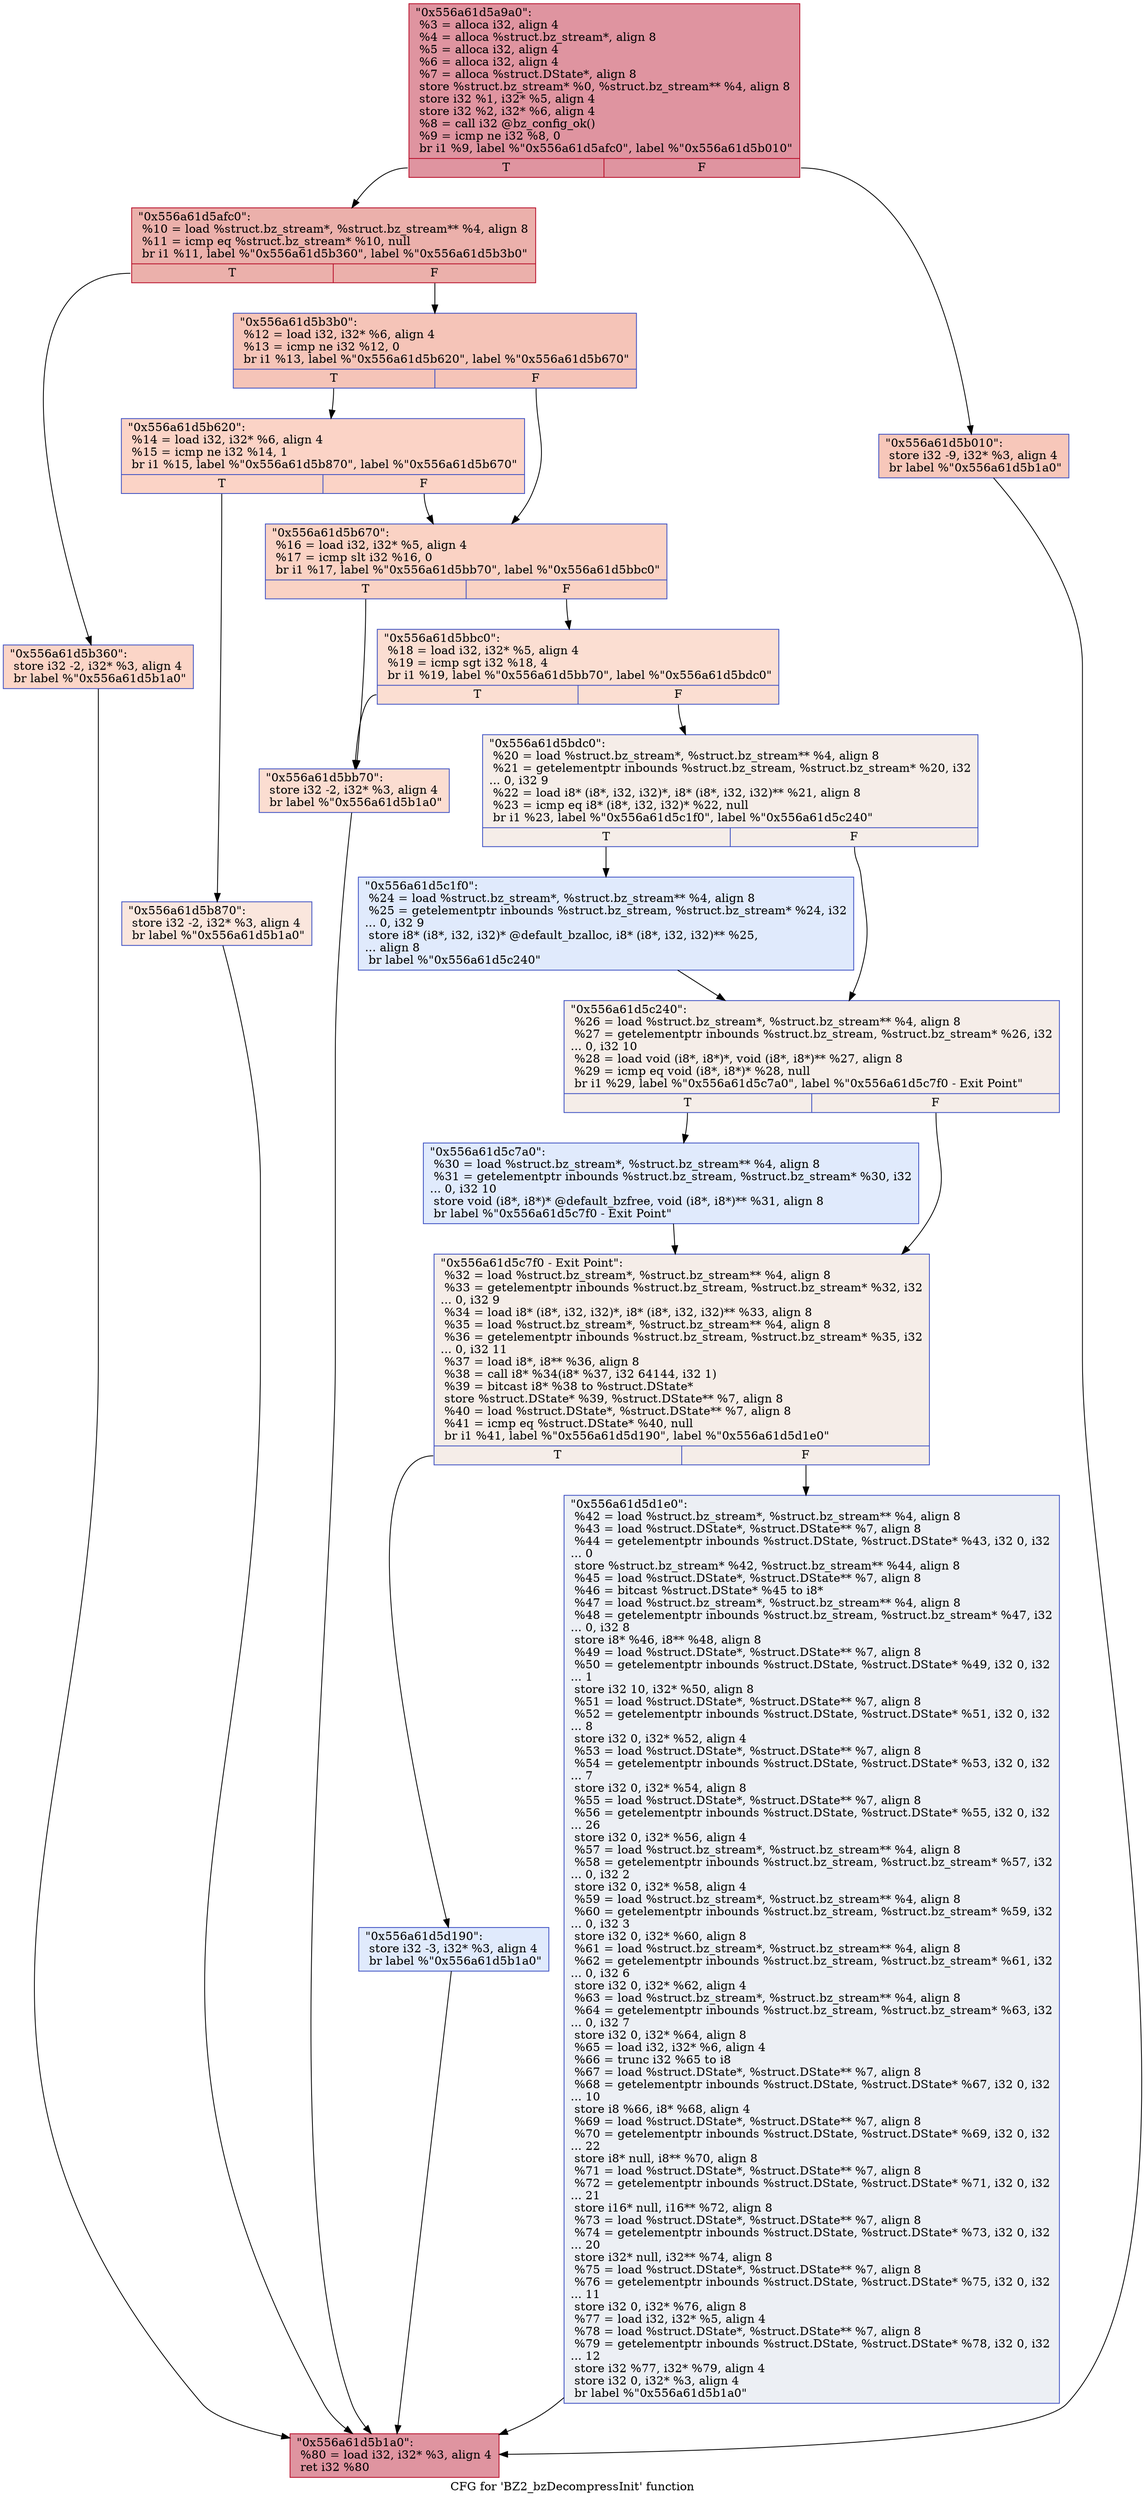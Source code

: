 digraph "CFG for 'BZ2_bzDecompressInit' function" {
	label="CFG for 'BZ2_bzDecompressInit' function";

	Node0x556a61d5a9a0 [shape=record,color="#b70d28ff", style=filled, fillcolor="#b70d2870",label="{\"0x556a61d5a9a0\":\l  %3 = alloca i32, align 4\l  %4 = alloca %struct.bz_stream*, align 8\l  %5 = alloca i32, align 4\l  %6 = alloca i32, align 4\l  %7 = alloca %struct.DState*, align 8\l  store %struct.bz_stream* %0, %struct.bz_stream** %4, align 8\l  store i32 %1, i32* %5, align 4\l  store i32 %2, i32* %6, align 4\l  %8 = call i32 @bz_config_ok()\l  %9 = icmp ne i32 %8, 0\l  br i1 %9, label %\"0x556a61d5afc0\", label %\"0x556a61d5b010\"\l|{<s0>T|<s1>F}}"];
	Node0x556a61d5a9a0:s0 -> Node0x556a61d5afc0;
	Node0x556a61d5a9a0:s1 -> Node0x556a61d5b010;
	Node0x556a61d5b010 [shape=record,color="#3d50c3ff", style=filled, fillcolor="#ec7f6370",label="{\"0x556a61d5b010\":                                 \l  store i32 -9, i32* %3, align 4\l  br label %\"0x556a61d5b1a0\"\l}"];
	Node0x556a61d5b010 -> Node0x556a61d5b1a0;
	Node0x556a61d5afc0 [shape=record,color="#b70d28ff", style=filled, fillcolor="#d24b4070",label="{\"0x556a61d5afc0\":                                 \l  %10 = load %struct.bz_stream*, %struct.bz_stream** %4, align 8\l  %11 = icmp eq %struct.bz_stream* %10, null\l  br i1 %11, label %\"0x556a61d5b360\", label %\"0x556a61d5b3b0\"\l|{<s0>T|<s1>F}}"];
	Node0x556a61d5afc0:s0 -> Node0x556a61d5b360;
	Node0x556a61d5afc0:s1 -> Node0x556a61d5b3b0;
	Node0x556a61d5b360 [shape=record,color="#3d50c3ff", style=filled, fillcolor="#f5a08170",label="{\"0x556a61d5b360\":                                 \l  store i32 -2, i32* %3, align 4\l  br label %\"0x556a61d5b1a0\"\l}"];
	Node0x556a61d5b360 -> Node0x556a61d5b1a0;
	Node0x556a61d5b3b0 [shape=record,color="#3d50c3ff", style=filled, fillcolor="#e97a5f70",label="{\"0x556a61d5b3b0\":                                 \l  %12 = load i32, i32* %6, align 4\l  %13 = icmp ne i32 %12, 0\l  br i1 %13, label %\"0x556a61d5b620\", label %\"0x556a61d5b670\"\l|{<s0>T|<s1>F}}"];
	Node0x556a61d5b3b0:s0 -> Node0x556a61d5b620;
	Node0x556a61d5b3b0:s1 -> Node0x556a61d5b670;
	Node0x556a61d5b620 [shape=record,color="#3d50c3ff", style=filled, fillcolor="#f59c7d70",label="{\"0x556a61d5b620\":                                 \l  %14 = load i32, i32* %6, align 4\l  %15 = icmp ne i32 %14, 1\l  br i1 %15, label %\"0x556a61d5b870\", label %\"0x556a61d5b670\"\l|{<s0>T|<s1>F}}"];
	Node0x556a61d5b620:s0 -> Node0x556a61d5b870;
	Node0x556a61d5b620:s1 -> Node0x556a61d5b670;
	Node0x556a61d5b870 [shape=record,color="#3d50c3ff", style=filled, fillcolor="#f3c7b170",label="{\"0x556a61d5b870\":                                 \l  store i32 -2, i32* %3, align 4\l  br label %\"0x556a61d5b1a0\"\l}"];
	Node0x556a61d5b870 -> Node0x556a61d5b1a0;
	Node0x556a61d5b670 [shape=record,color="#3d50c3ff", style=filled, fillcolor="#f4987a70",label="{\"0x556a61d5b670\":                                 \l  %16 = load i32, i32* %5, align 4\l  %17 = icmp slt i32 %16, 0\l  br i1 %17, label %\"0x556a61d5bb70\", label %\"0x556a61d5bbc0\"\l|{<s0>T|<s1>F}}"];
	Node0x556a61d5b670:s0 -> Node0x556a61d5bb70;
	Node0x556a61d5b670:s1 -> Node0x556a61d5bbc0;
	Node0x556a61d5bbc0 [shape=record,color="#3d50c3ff", style=filled, fillcolor="#f7b59970",label="{\"0x556a61d5bbc0\":                                 \l  %18 = load i32, i32* %5, align 4\l  %19 = icmp sgt i32 %18, 4\l  br i1 %19, label %\"0x556a61d5bb70\", label %\"0x556a61d5bdc0\"\l|{<s0>T|<s1>F}}"];
	Node0x556a61d5bbc0:s0 -> Node0x556a61d5bb70;
	Node0x556a61d5bbc0:s1 -> Node0x556a61d5bdc0;
	Node0x556a61d5bb70 [shape=record,color="#3d50c3ff", style=filled, fillcolor="#f7b39670",label="{\"0x556a61d5bb70\":                                 \l  store i32 -2, i32* %3, align 4\l  br label %\"0x556a61d5b1a0\"\l}"];
	Node0x556a61d5bb70 -> Node0x556a61d5b1a0;
	Node0x556a61d5bdc0 [shape=record,color="#3d50c3ff", style=filled, fillcolor="#e8d6cc70",label="{\"0x556a61d5bdc0\":                                 \l  %20 = load %struct.bz_stream*, %struct.bz_stream** %4, align 8\l  %21 = getelementptr inbounds %struct.bz_stream, %struct.bz_stream* %20, i32\l... 0, i32 9\l  %22 = load i8* (i8*, i32, i32)*, i8* (i8*, i32, i32)** %21, align 8\l  %23 = icmp eq i8* (i8*, i32, i32)* %22, null\l  br i1 %23, label %\"0x556a61d5c1f0\", label %\"0x556a61d5c240\"\l|{<s0>T|<s1>F}}"];
	Node0x556a61d5bdc0:s0 -> Node0x556a61d5c1f0;
	Node0x556a61d5bdc0:s1 -> Node0x556a61d5c240;
	Node0x556a61d5c1f0 [shape=record,color="#3d50c3ff", style=filled, fillcolor="#b9d0f970",label="{\"0x556a61d5c1f0\":                                 \l  %24 = load %struct.bz_stream*, %struct.bz_stream** %4, align 8\l  %25 = getelementptr inbounds %struct.bz_stream, %struct.bz_stream* %24, i32\l... 0, i32 9\l  store i8* (i8*, i32, i32)* @default_bzalloc, i8* (i8*, i32, i32)** %25,\l... align 8\l  br label %\"0x556a61d5c240\"\l}"];
	Node0x556a61d5c1f0 -> Node0x556a61d5c240;
	Node0x556a61d5c240 [shape=record,color="#3d50c3ff", style=filled, fillcolor="#e8d6cc70",label="{\"0x556a61d5c240\":                                 \l  %26 = load %struct.bz_stream*, %struct.bz_stream** %4, align 8\l  %27 = getelementptr inbounds %struct.bz_stream, %struct.bz_stream* %26, i32\l... 0, i32 10\l  %28 = load void (i8*, i8*)*, void (i8*, i8*)** %27, align 8\l  %29 = icmp eq void (i8*, i8*)* %28, null\l  br i1 %29, label %\"0x556a61d5c7a0\", label %\"0x556a61d5c7f0 - Exit Point\"\l|{<s0>T|<s1>F}}"];
	Node0x556a61d5c240:s0 -> Node0x556a61d5c7a0;
	Node0x556a61d5c240:s1 -> Node0x556a61d5c7f0;
	Node0x556a61d5c7a0 [shape=record,color="#3d50c3ff", style=filled, fillcolor="#b9d0f970",label="{\"0x556a61d5c7a0\":                                 \l  %30 = load %struct.bz_stream*, %struct.bz_stream** %4, align 8\l  %31 = getelementptr inbounds %struct.bz_stream, %struct.bz_stream* %30, i32\l... 0, i32 10\l  store void (i8*, i8*)* @default_bzfree, void (i8*, i8*)** %31, align 8\l  br label %\"0x556a61d5c7f0 - Exit Point\"\l}"];
	Node0x556a61d5c7a0 -> Node0x556a61d5c7f0;
	Node0x556a61d5c7f0 [shape=record,color="#3d50c3ff", style=filled, fillcolor="#e8d6cc70",label="{\"0x556a61d5c7f0 - Exit Point\":                    \l  %32 = load %struct.bz_stream*, %struct.bz_stream** %4, align 8\l  %33 = getelementptr inbounds %struct.bz_stream, %struct.bz_stream* %32, i32\l... 0, i32 9\l  %34 = load i8* (i8*, i32, i32)*, i8* (i8*, i32, i32)** %33, align 8\l  %35 = load %struct.bz_stream*, %struct.bz_stream** %4, align 8\l  %36 = getelementptr inbounds %struct.bz_stream, %struct.bz_stream* %35, i32\l... 0, i32 11\l  %37 = load i8*, i8** %36, align 8\l  %38 = call i8* %34(i8* %37, i32 64144, i32 1)\l  %39 = bitcast i8* %38 to %struct.DState*\l  store %struct.DState* %39, %struct.DState** %7, align 8\l  %40 = load %struct.DState*, %struct.DState** %7, align 8\l  %41 = icmp eq %struct.DState* %40, null\l  br i1 %41, label %\"0x556a61d5d190\", label %\"0x556a61d5d1e0\"\l|{<s0>T|<s1>F}}"];
	Node0x556a61d5c7f0:s0 -> Node0x556a61d5d190;
	Node0x556a61d5c7f0:s1 -> Node0x556a61d5d1e0;
	Node0x556a61d5d190 [shape=record,color="#3d50c3ff", style=filled, fillcolor="#b9d0f970",label="{\"0x556a61d5d190\":                                 \l  store i32 -3, i32* %3, align 4\l  br label %\"0x556a61d5b1a0\"\l}"];
	Node0x556a61d5d190 -> Node0x556a61d5b1a0;
	Node0x556a61d5d1e0 [shape=record,color="#3d50c3ff", style=filled, fillcolor="#d4dbe670",label="{\"0x556a61d5d1e0\":                                 \l  %42 = load %struct.bz_stream*, %struct.bz_stream** %4, align 8\l  %43 = load %struct.DState*, %struct.DState** %7, align 8\l  %44 = getelementptr inbounds %struct.DState, %struct.DState* %43, i32 0, i32\l... 0\l  store %struct.bz_stream* %42, %struct.bz_stream** %44, align 8\l  %45 = load %struct.DState*, %struct.DState** %7, align 8\l  %46 = bitcast %struct.DState* %45 to i8*\l  %47 = load %struct.bz_stream*, %struct.bz_stream** %4, align 8\l  %48 = getelementptr inbounds %struct.bz_stream, %struct.bz_stream* %47, i32\l... 0, i32 8\l  store i8* %46, i8** %48, align 8\l  %49 = load %struct.DState*, %struct.DState** %7, align 8\l  %50 = getelementptr inbounds %struct.DState, %struct.DState* %49, i32 0, i32\l... 1\l  store i32 10, i32* %50, align 8\l  %51 = load %struct.DState*, %struct.DState** %7, align 8\l  %52 = getelementptr inbounds %struct.DState, %struct.DState* %51, i32 0, i32\l... 8\l  store i32 0, i32* %52, align 4\l  %53 = load %struct.DState*, %struct.DState** %7, align 8\l  %54 = getelementptr inbounds %struct.DState, %struct.DState* %53, i32 0, i32\l... 7\l  store i32 0, i32* %54, align 8\l  %55 = load %struct.DState*, %struct.DState** %7, align 8\l  %56 = getelementptr inbounds %struct.DState, %struct.DState* %55, i32 0, i32\l... 26\l  store i32 0, i32* %56, align 4\l  %57 = load %struct.bz_stream*, %struct.bz_stream** %4, align 8\l  %58 = getelementptr inbounds %struct.bz_stream, %struct.bz_stream* %57, i32\l... 0, i32 2\l  store i32 0, i32* %58, align 4\l  %59 = load %struct.bz_stream*, %struct.bz_stream** %4, align 8\l  %60 = getelementptr inbounds %struct.bz_stream, %struct.bz_stream* %59, i32\l... 0, i32 3\l  store i32 0, i32* %60, align 8\l  %61 = load %struct.bz_stream*, %struct.bz_stream** %4, align 8\l  %62 = getelementptr inbounds %struct.bz_stream, %struct.bz_stream* %61, i32\l... 0, i32 6\l  store i32 0, i32* %62, align 4\l  %63 = load %struct.bz_stream*, %struct.bz_stream** %4, align 8\l  %64 = getelementptr inbounds %struct.bz_stream, %struct.bz_stream* %63, i32\l... 0, i32 7\l  store i32 0, i32* %64, align 8\l  %65 = load i32, i32* %6, align 4\l  %66 = trunc i32 %65 to i8\l  %67 = load %struct.DState*, %struct.DState** %7, align 8\l  %68 = getelementptr inbounds %struct.DState, %struct.DState* %67, i32 0, i32\l... 10\l  store i8 %66, i8* %68, align 4\l  %69 = load %struct.DState*, %struct.DState** %7, align 8\l  %70 = getelementptr inbounds %struct.DState, %struct.DState* %69, i32 0, i32\l... 22\l  store i8* null, i8** %70, align 8\l  %71 = load %struct.DState*, %struct.DState** %7, align 8\l  %72 = getelementptr inbounds %struct.DState, %struct.DState* %71, i32 0, i32\l... 21\l  store i16* null, i16** %72, align 8\l  %73 = load %struct.DState*, %struct.DState** %7, align 8\l  %74 = getelementptr inbounds %struct.DState, %struct.DState* %73, i32 0, i32\l... 20\l  store i32* null, i32** %74, align 8\l  %75 = load %struct.DState*, %struct.DState** %7, align 8\l  %76 = getelementptr inbounds %struct.DState, %struct.DState* %75, i32 0, i32\l... 11\l  store i32 0, i32* %76, align 8\l  %77 = load i32, i32* %5, align 4\l  %78 = load %struct.DState*, %struct.DState** %7, align 8\l  %79 = getelementptr inbounds %struct.DState, %struct.DState* %78, i32 0, i32\l... 12\l  store i32 %77, i32* %79, align 4\l  store i32 0, i32* %3, align 4\l  br label %\"0x556a61d5b1a0\"\l}"];
	Node0x556a61d5d1e0 -> Node0x556a61d5b1a0;
	Node0x556a61d5b1a0 [shape=record,color="#b70d28ff", style=filled, fillcolor="#b70d2870",label="{\"0x556a61d5b1a0\":                                 \l  %80 = load i32, i32* %3, align 4\l  ret i32 %80\l}"];
}
